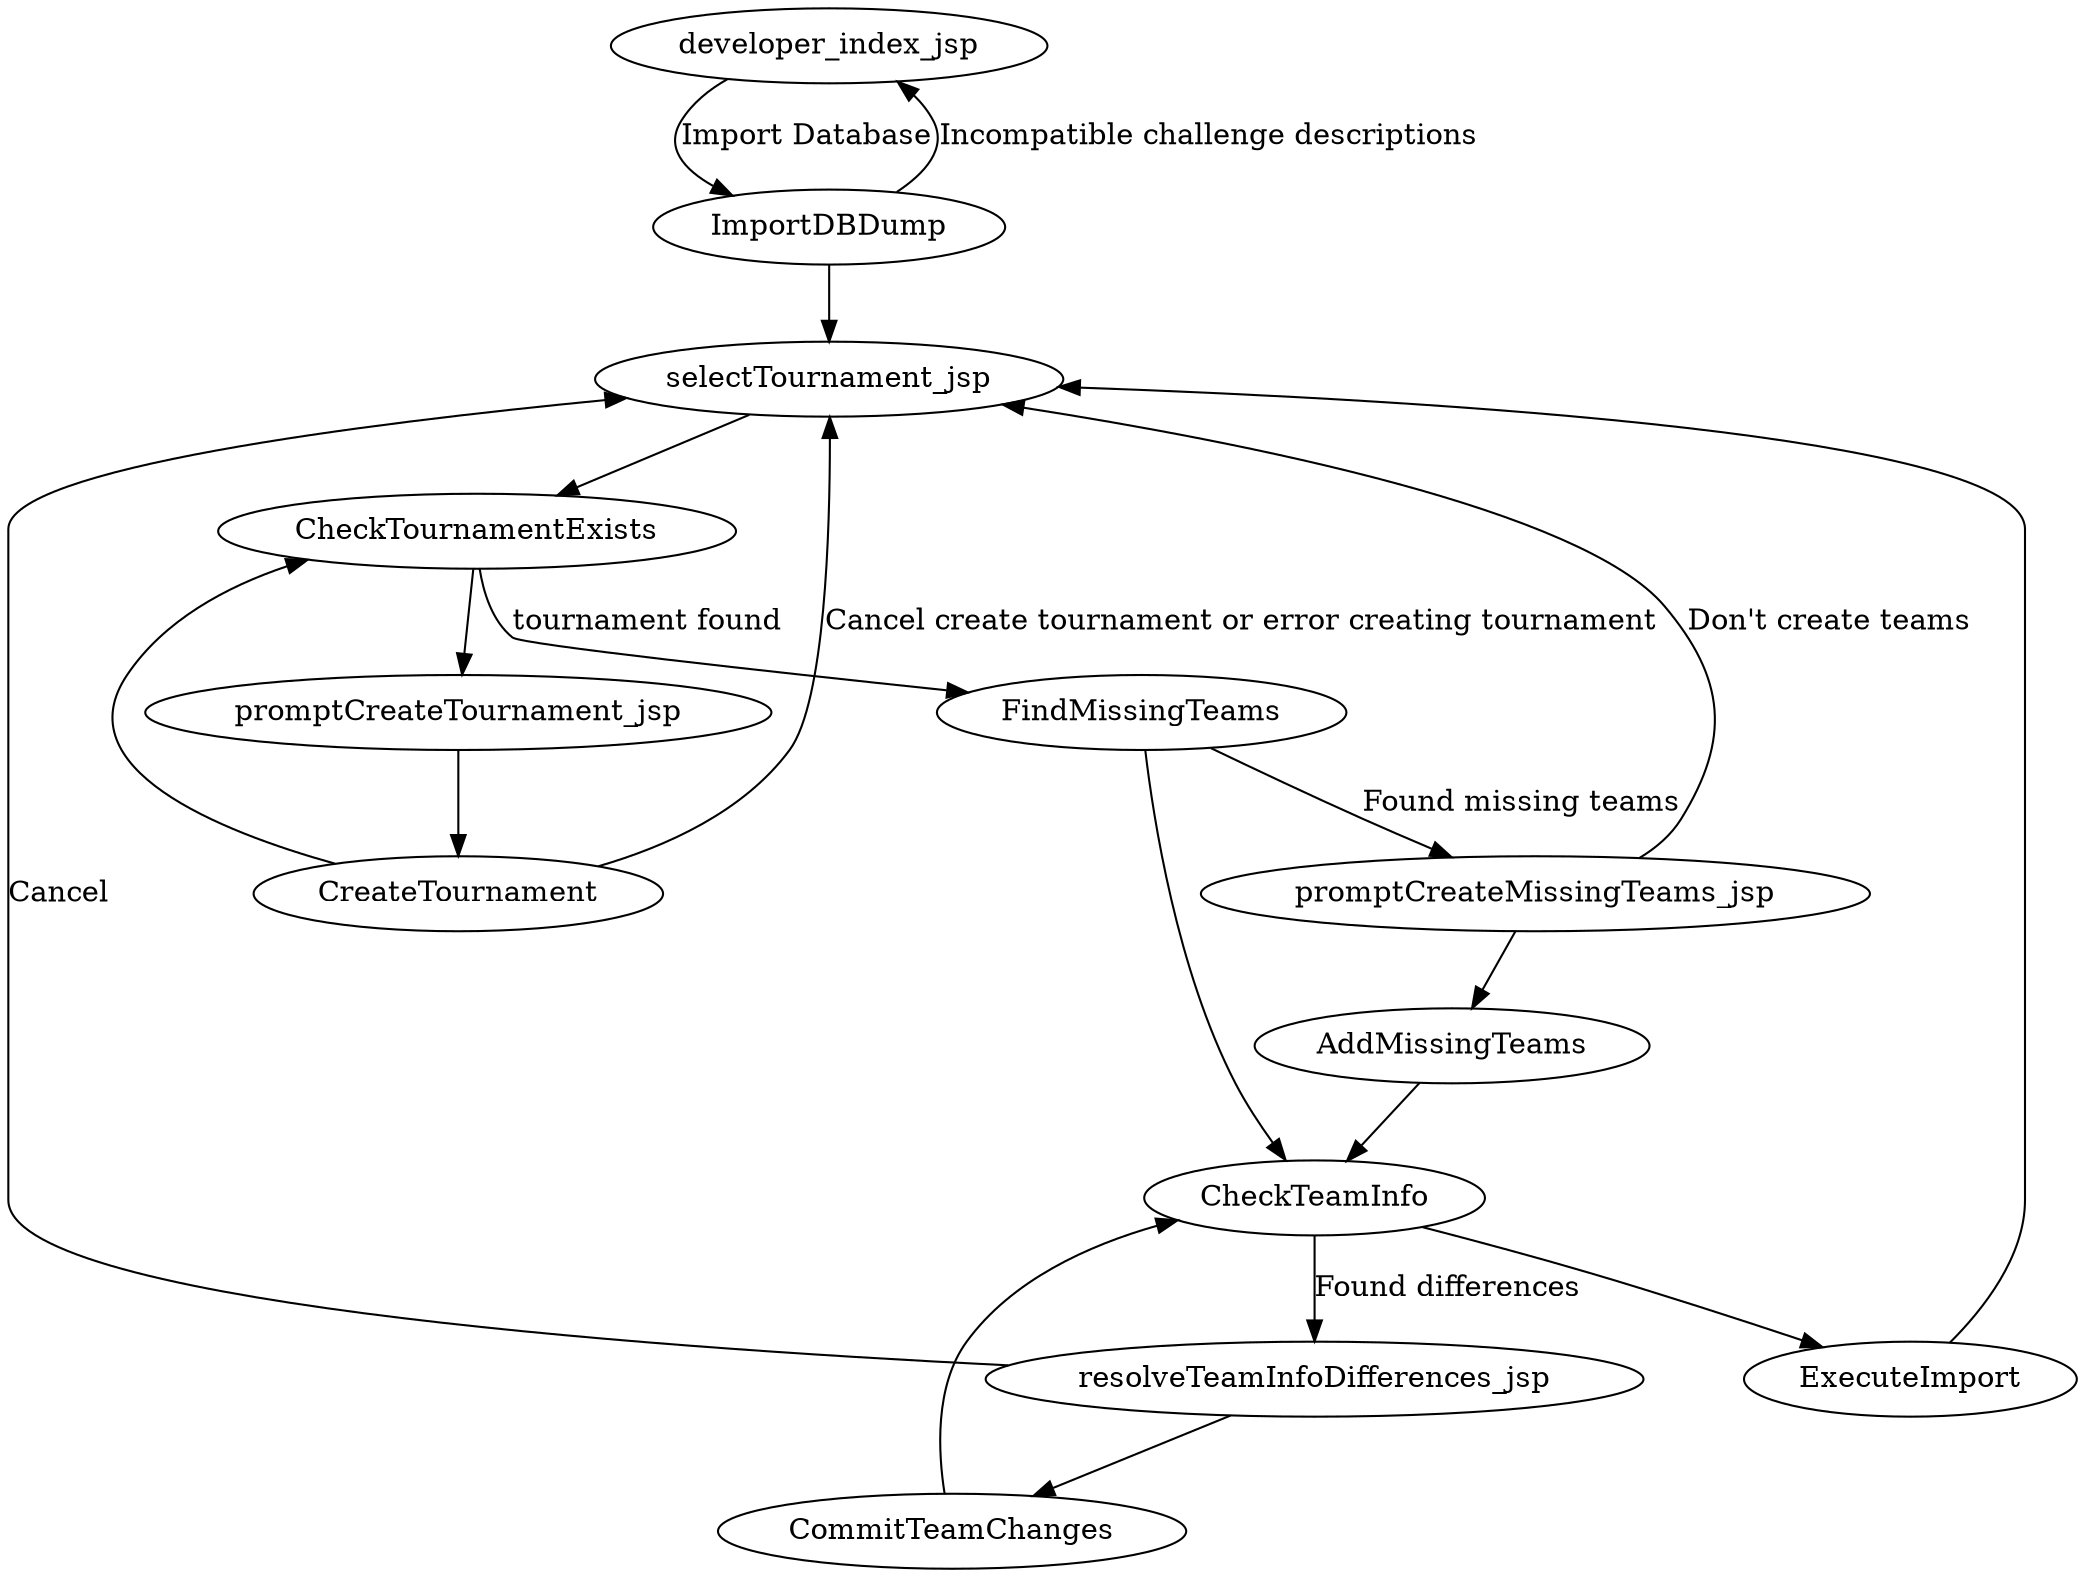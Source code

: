 digraph import_database {

developer_index_jsp -> ImportDBDump [label="Import Database"];

ImportDBDump -> selectTournament_jsp;

ImportDBDump -> developer_index_jsp [label="Incompatible challenge descriptions"]

selectTournament_jsp -> CheckTournamentExists;

CheckTournamentExists -> promptCreateTournament_jsp;

CheckTournamentExists -> FindMissingTeams [label="tournament found"];

promptCreateTournament_jsp -> CreateTournament;

CreateTournament -> selectTournament_jsp [label="Cancel create tournament or error creating tournament"];

CreateTournament -> CheckTournamentExists;

FindMissingTeams -> CheckTeamInfo;

FindMissingTeams -> promptCreateMissingTeams_jsp [label="Found missing teams"];

promptCreateMissingTeams_jsp -> AddMissingTeams;

promptCreateMissingTeams_jsp -> selectTournament_jsp [label="Don't create teams"];

AddMissingTeams -> CheckTeamInfo;

CheckTeamInfo -> ExecuteImport;

CheckTeamInfo -> resolveTeamInfoDifferences_jsp [label="Found differences"];

resolveTeamInfoDifferences_jsp -> CommitTeamChanges;

resolveTeamInfoDifferences_jsp -> selectTournament_jsp [label="Cancel"];

CommitTeamChanges -> CheckTeamInfo;

ExecuteImport -> selectTournament_jsp;


}
